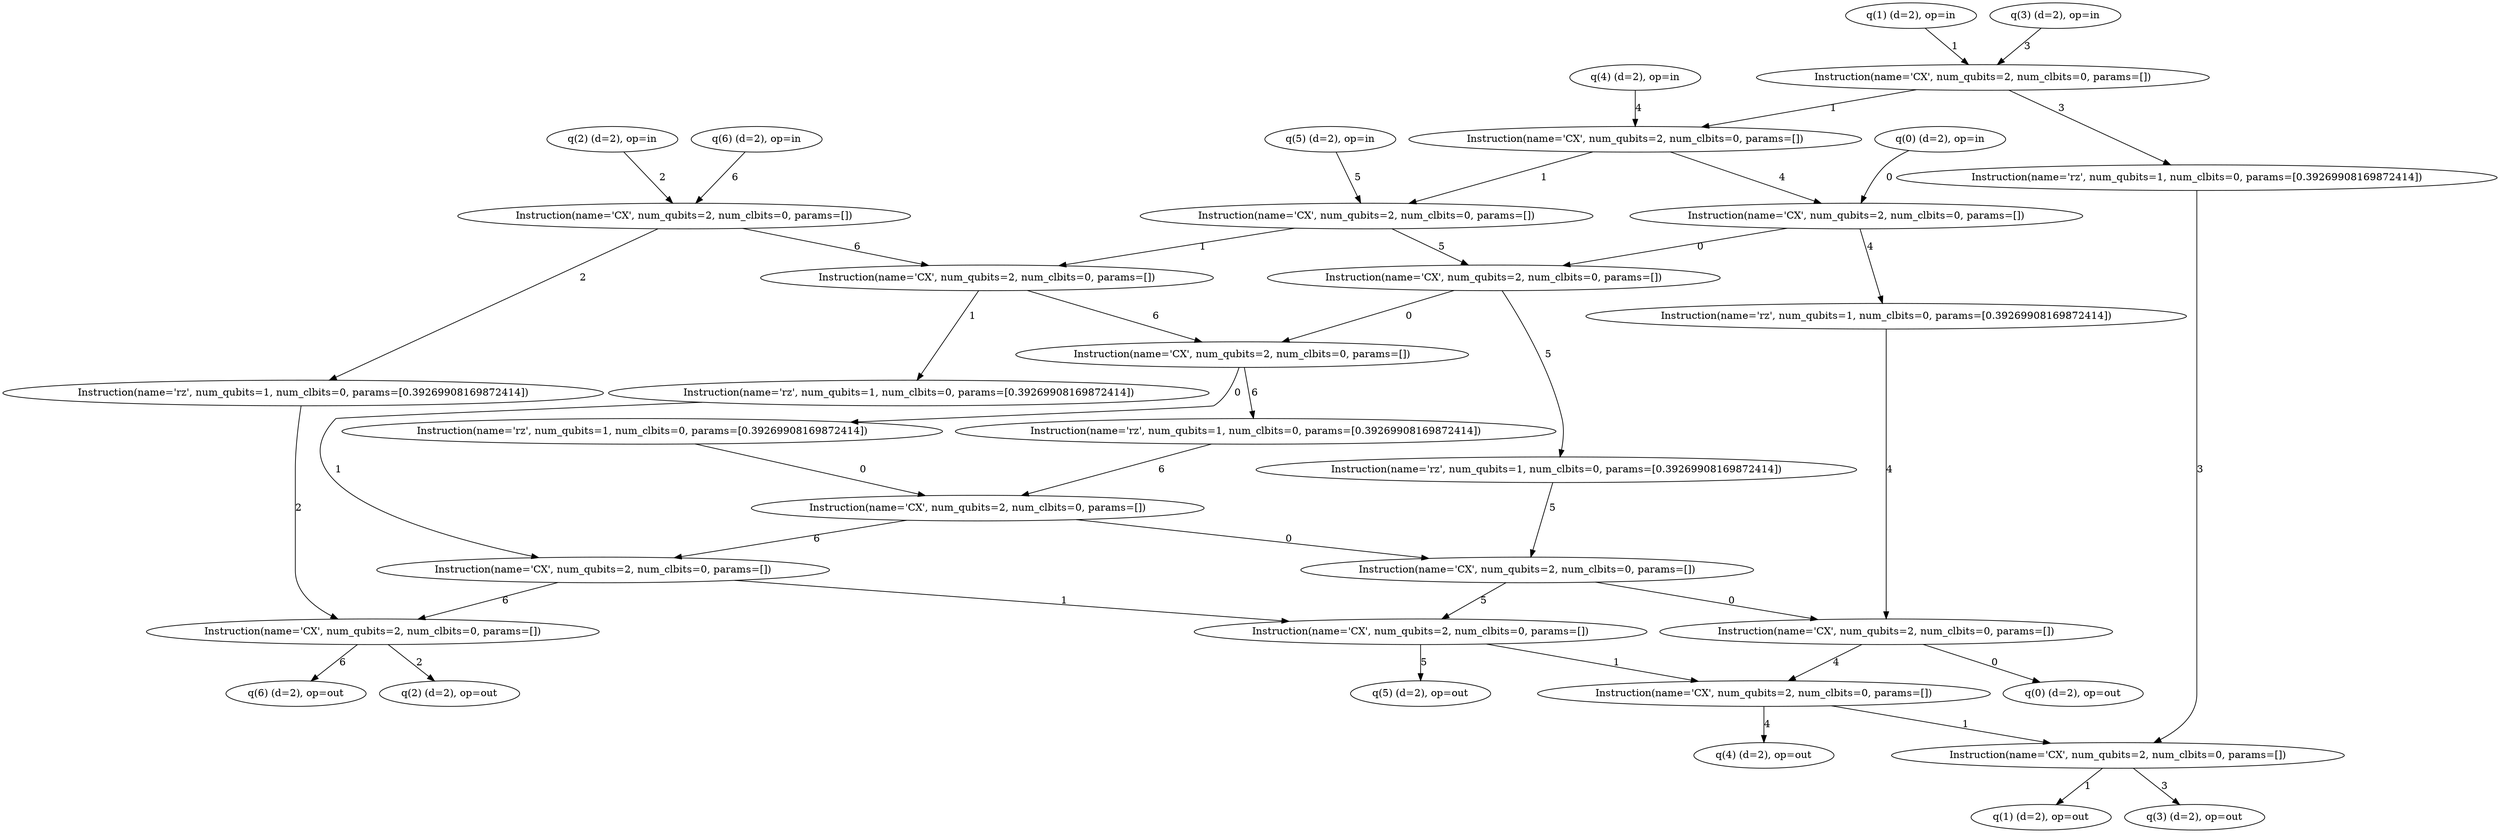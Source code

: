digraph G {
0 [ancilla=False, label="q(0) (d=2), op=in", matrix="None", qubits="0"];
1 [ancilla=False, label="q(1) (d=2), op=in", matrix="None", qubits="1"];
2 [ancilla=False, label="q(2) (d=2), op=in", matrix="None", qubits="2"];
3 [ancilla=True, label="q(3) (d=2), op=in", matrix="None", qubits="3"];
4 [ancilla=True, label="q(4) (d=2), op=in", matrix="None", qubits="4"];
5 [ancilla=True, label="q(5) (d=2), op=in", matrix="None", qubits="5"];
6 [ancilla=True, label="q(6) (d=2), op=in", matrix="None", qubits="6"];
7 [label="Instruction(name='CX', num_qubits=2, num_clbits=0, params=[])", matrix="[[0, 1], [1, 0]]", qubits="1,3"];
8 [label="Instruction(name='rz', num_qubits=1, num_clbits=0, params=[0.39269908169872414])", matrix="{'real': '[[0.9807852804032304, 0.0], [0.0, 0.9807852804032304]]', 'imaginary_part': '[[-0.19509032201612825, 0.0], [0.0, 0.19509032201612825]]'}", qubits="3"];
9 [label="Instruction(name='CX', num_qubits=2, num_clbits=0, params=[])", matrix="[[0, 1], [1, 0]]", qubits="1,4"];
10 [label="Instruction(name='CX', num_qubits=2, num_clbits=0, params=[])", matrix="[[0, 1], [1, 0]]", qubits="0,4"];
11 [label="Instruction(name='rz', num_qubits=1, num_clbits=0, params=[0.39269908169872414])", matrix="{'real': '[[0.9807852804032304, 0.0], [0.0, 0.9807852804032304]]', 'imaginary_part': '[[-0.19509032201612825, 0.0], [0.0, 0.19509032201612825]]'}", qubits="4"];
12 [label="Instruction(name='CX', num_qubits=2, num_clbits=0, params=[])", matrix="[[0, 1], [1, 0]]", qubits="1,5"];
13 [label="Instruction(name='CX', num_qubits=2, num_clbits=0, params=[])", matrix="[[0, 1], [1, 0]]", qubits="0,5"];
14 [label="Instruction(name='rz', num_qubits=1, num_clbits=0, params=[0.39269908169872414])", matrix="{'real': '[[0.9807852804032304, 0.0], [0.0, 0.9807852804032304]]', 'imaginary_part': '[[-0.19509032201612825, 0.0], [0.0, 0.19509032201612825]]'}", qubits="5"];
15 [label="Instruction(name='CX', num_qubits=2, num_clbits=0, params=[])", matrix="[[0, 1], [1, 0]]", qubits="2,6"];
16 [label="Instruction(name='CX', num_qubits=2, num_clbits=0, params=[])", matrix="[[0, 1], [1, 0]]", qubits="1,6"];
17 [label="Instruction(name='CX', num_qubits=2, num_clbits=0, params=[])", matrix="[[0, 1], [1, 0]]", qubits="0,6"];
18 [label="Instruction(name='rz', num_qubits=1, num_clbits=0, params=[0.39269908169872414])", matrix="{'real': '[[0.9807852804032304, 0.0], [0.0, 0.9807852804032304]]', 'imaginary_part': '[[-0.19509032201612825, 0.0], [0.0, 0.19509032201612825]]'}", qubits="0"];
19 [label="Instruction(name='rz', num_qubits=1, num_clbits=0, params=[0.39269908169872414])", matrix="{'real': '[[0.9807852804032304, 0.0], [0.0, 0.9807852804032304]]', 'imaginary_part': '[[-0.19509032201612825, 0.0], [0.0, 0.19509032201612825]]'}", qubits="1"];
20 [label="Instruction(name='rz', num_qubits=1, num_clbits=0, params=[0.39269908169872414])", matrix="{'real': '[[0.9807852804032304, 0.0], [0.0, 0.9807852804032304]]', 'imaginary_part': '[[-0.19509032201612825, 0.0], [0.0, 0.19509032201612825]]'}", qubits="2"];
21 [label="Instruction(name='rz', num_qubits=1, num_clbits=0, params=[0.39269908169872414])", matrix="{'real': '[[0.9807852804032304, 0.0], [0.0, 0.9807852804032304]]', 'imaginary_part': '[[-0.19509032201612825, 0.0], [0.0, 0.19509032201612825]]'}", qubits="6"];
22 [label="Instruction(name='CX', num_qubits=2, num_clbits=0, params=[])", matrix="[[0, 1], [1, 0]]", qubits="0,6"];
23 [label="Instruction(name='CX', num_qubits=2, num_clbits=0, params=[])", matrix="[[0, 1], [1, 0]]", qubits="0,5"];
24 [label="Instruction(name='CX', num_qubits=2, num_clbits=0, params=[])", matrix="[[0, 1], [1, 0]]", qubits="0,4"];
25 [label="Instruction(name='CX', num_qubits=2, num_clbits=0, params=[])", matrix="[[0, 1], [1, 0]]", qubits="1,6"];
26 [label="Instruction(name='CX', num_qubits=2, num_clbits=0, params=[])", matrix="[[0, 1], [1, 0]]", qubits="1,5"];
27 [label="Instruction(name='CX', num_qubits=2, num_clbits=0, params=[])", matrix="[[0, 1], [1, 0]]", qubits="1,4"];
28 [label="Instruction(name='CX', num_qubits=2, num_clbits=0, params=[])", matrix="[[0, 1], [1, 0]]", qubits="1,3"];
29 [label="Instruction(name='CX', num_qubits=2, num_clbits=0, params=[])", matrix="[[0, 1], [1, 0]]", qubits="2,6"];
30 [ancilla=False, label="q(0) (d=2), op=out", matrix="None", qubits="0"];
31 [ancilla=False, label="q(1) (d=2), op=out", matrix="None", qubits="1"];
32 [ancilla=False, label="q(2) (d=2), op=out", matrix="None", qubits="2"];
33 [ancilla=True, label="q(3) (d=2), op=out", matrix="None", qubits="3"];
34 [ancilla=True, label="q(4) (d=2), op=out", matrix="None", qubits="4"];
35 [ancilla=True, label="q(5) (d=2), op=out", matrix="None", qubits="5"];
36 [ancilla=True, label="q(6) (d=2), op=out", matrix="None", qubits="6"];
1 -> 7  [label=1];
3 -> 7  [label=3];
7 -> 8  [label=3];
7 -> 9  [label=1];
4 -> 9  [label=4];
0 -> 10  [label=0];
9 -> 10  [label=4];
10 -> 11  [label=4];
9 -> 12  [label=1];
5 -> 12  [label=5];
10 -> 13  [label=0];
12 -> 13  [label=5];
13 -> 14  [label=5];
2 -> 15  [label=2];
6 -> 15  [label=6];
12 -> 16  [label=1];
15 -> 16  [label=6];
13 -> 17  [label=0];
16 -> 17  [label=6];
17 -> 18  [label=0];
16 -> 19  [label=1];
15 -> 20  [label=2];
17 -> 21  [label=6];
18 -> 22  [label=0];
21 -> 22  [label=6];
22 -> 23  [label=0];
14 -> 23  [label=5];
23 -> 24  [label=0];
11 -> 24  [label=4];
19 -> 25  [label=1];
22 -> 25  [label=6];
25 -> 26  [label=1];
23 -> 26  [label=5];
26 -> 27  [label=1];
24 -> 27  [label=4];
27 -> 28  [label=1];
8 -> 28  [label=3];
20 -> 29  [label=2];
25 -> 29  [label=6];
24 -> 30  [label=0];
28 -> 31  [label=1];
29 -> 32  [label=2];
28 -> 33  [label=3];
27 -> 34  [label=4];
26 -> 35  [label=5];
29 -> 36  [label=6];
}

